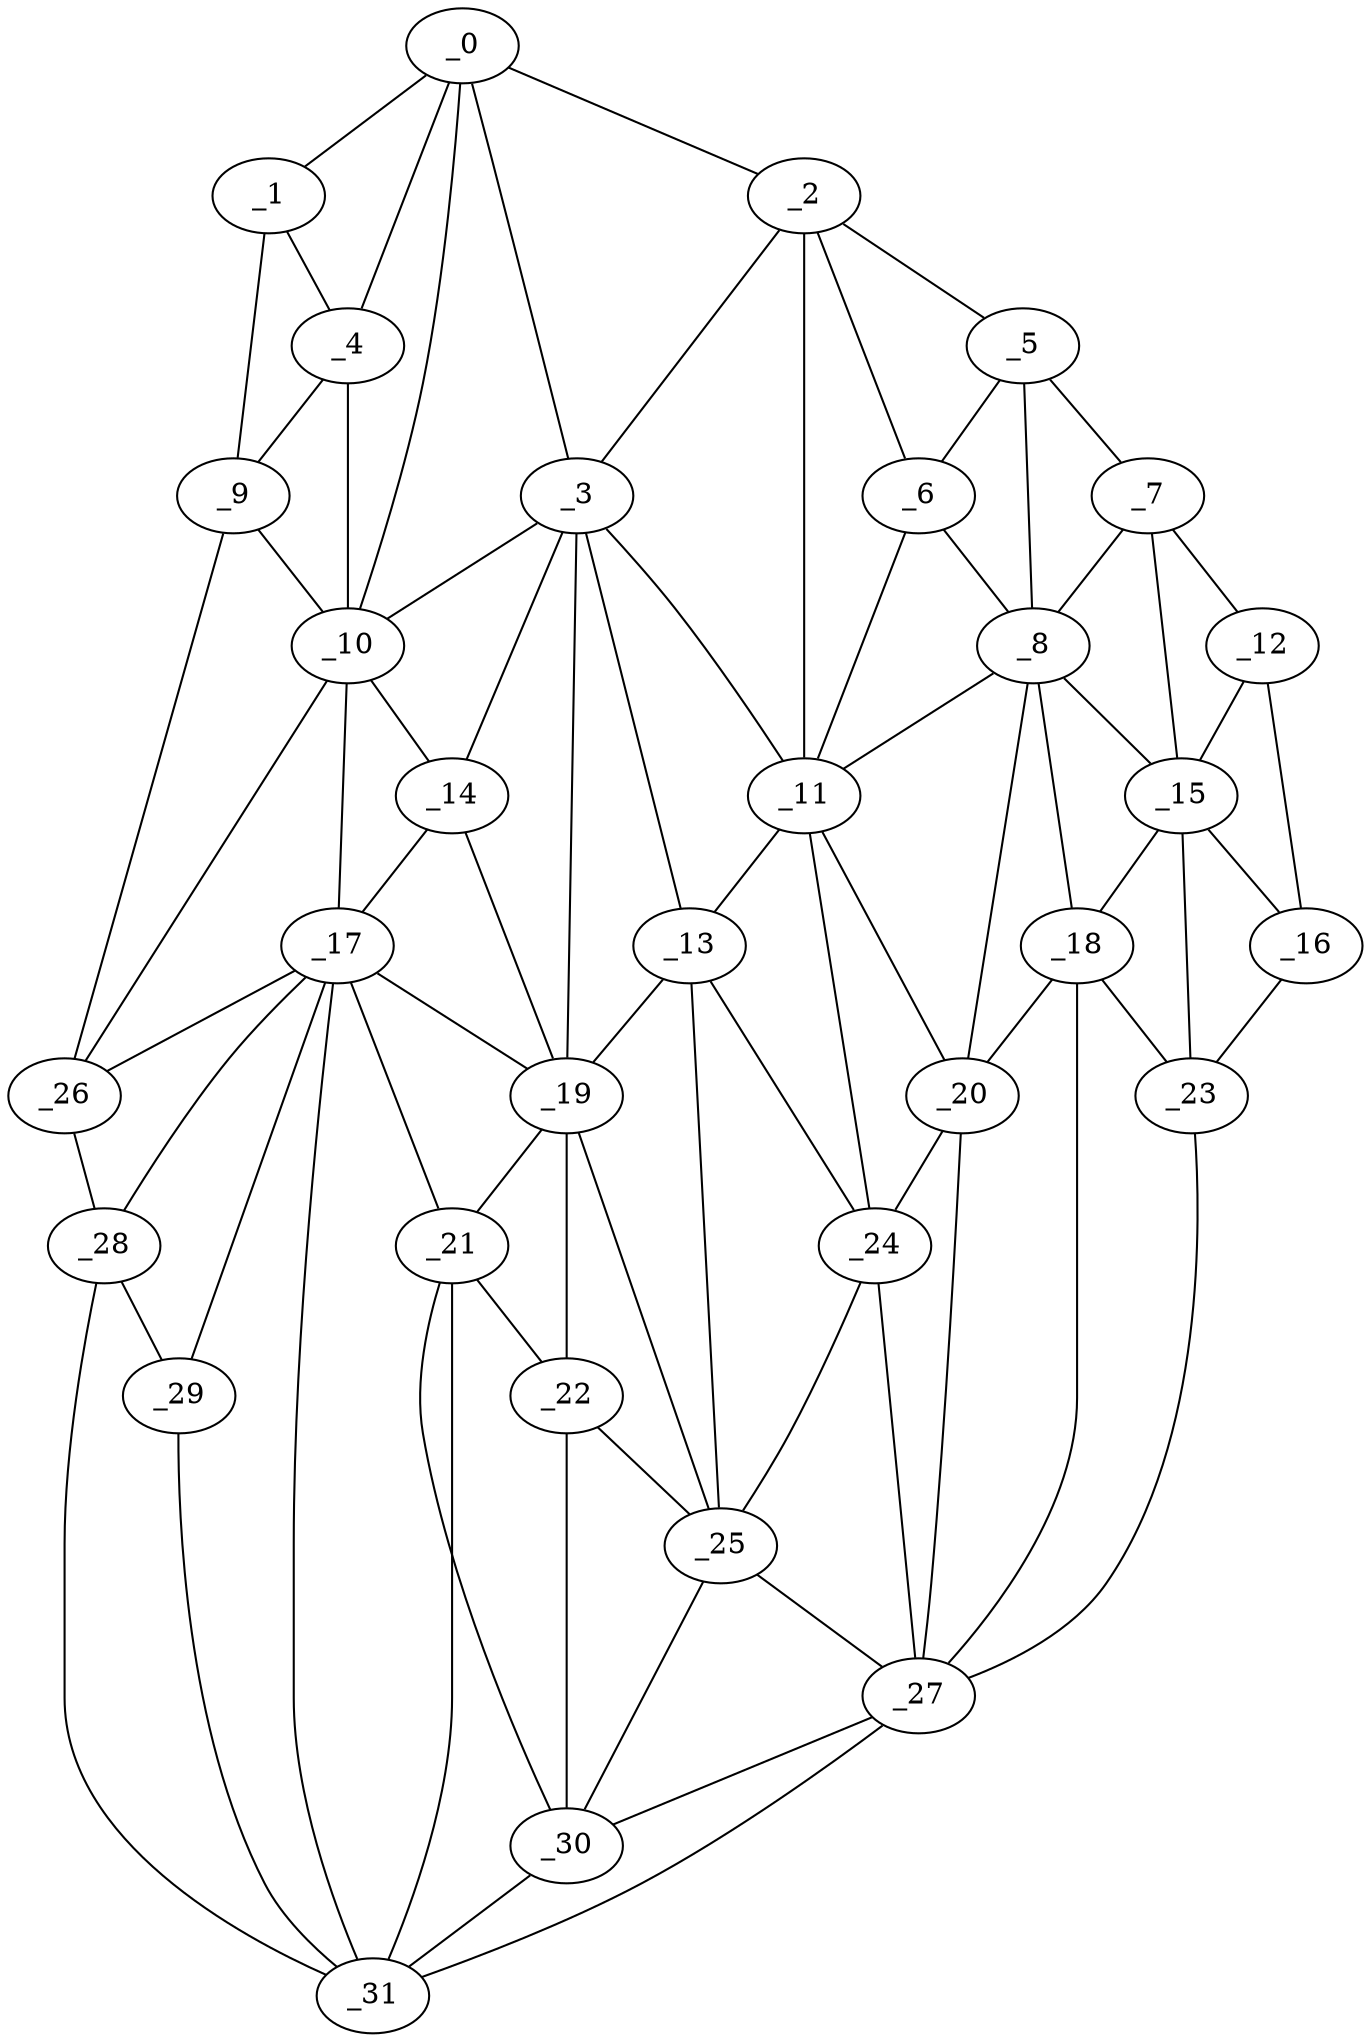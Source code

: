 graph "obj93__120.gxl" {
	_0	 [x=38,
		y=7];
	_1	 [x=49,
		y=3];
	_0 -- _1	 [valence=1];
	_2	 [x=50,
		y=83];
	_0 -- _2	 [valence=1];
	_3	 [x=52,
		y=73];
	_0 -- _3	 [valence=2];
	_4	 [x=54,
		y=9];
	_0 -- _4	 [valence=2];
	_10	 [x=67,
		y=21];
	_0 -- _10	 [valence=1];
	_1 -- _4	 [valence=2];
	_9	 [x=66,
		y=5];
	_1 -- _9	 [valence=1];
	_2 -- _3	 [valence=2];
	_5	 [x=54,
		y=105];
	_2 -- _5	 [valence=1];
	_6	 [x=58,
		y=94];
	_2 -- _6	 [valence=2];
	_11	 [x=68,
		y=80];
	_2 -- _11	 [valence=1];
	_3 -- _10	 [valence=1];
	_3 -- _11	 [valence=2];
	_13	 [x=72,
		y=69];
	_3 -- _13	 [valence=2];
	_14	 [x=73,
		y=27];
	_3 -- _14	 [valence=2];
	_19	 [x=81,
		y=53];
	_3 -- _19	 [valence=2];
	_4 -- _9	 [valence=2];
	_4 -- _10	 [valence=2];
	_5 -- _6	 [valence=1];
	_7	 [x=61,
		y=117];
	_5 -- _7	 [valence=1];
	_8	 [x=63,
		y=99];
	_5 -- _8	 [valence=2];
	_6 -- _8	 [valence=1];
	_6 -- _11	 [valence=2];
	_7 -- _8	 [valence=1];
	_12	 [x=68,
		y=122];
	_7 -- _12	 [valence=1];
	_15	 [x=73,
		y=109];
	_7 -- _15	 [valence=2];
	_8 -- _11	 [valence=2];
	_8 -- _15	 [valence=2];
	_18	 [x=78,
		y=102];
	_8 -- _18	 [valence=2];
	_20	 [x=83,
		y=91];
	_8 -- _20	 [valence=1];
	_9 -- _10	 [valence=2];
	_26	 [x=94,
		y=12];
	_9 -- _26	 [valence=1];
	_10 -- _14	 [valence=2];
	_17	 [x=78,
		y=28];
	_10 -- _17	 [valence=2];
	_10 -- _26	 [valence=1];
	_11 -- _13	 [valence=2];
	_11 -- _20	 [valence=2];
	_24	 [x=89,
		y=75];
	_11 -- _24	 [valence=2];
	_12 -- _15	 [valence=1];
	_16	 [x=73,
		y=121];
	_12 -- _16	 [valence=1];
	_13 -- _19	 [valence=2];
	_13 -- _24	 [valence=1];
	_25	 [x=92,
		y=62];
	_13 -- _25	 [valence=2];
	_14 -- _17	 [valence=1];
	_14 -- _19	 [valence=1];
	_15 -- _16	 [valence=2];
	_15 -- _18	 [valence=2];
	_23	 [x=88,
		y=117];
	_15 -- _23	 [valence=1];
	_16 -- _23	 [valence=1];
	_17 -- _19	 [valence=1];
	_21	 [x=88,
		y=44];
	_17 -- _21	 [valence=2];
	_17 -- _26	 [valence=2];
	_28	 [x=95,
		y=23];
	_17 -- _28	 [valence=2];
	_29	 [x=95,
		y=27];
	_17 -- _29	 [valence=1];
	_31	 [x=96,
		y=37];
	_17 -- _31	 [valence=1];
	_18 -- _20	 [valence=1];
	_18 -- _23	 [valence=2];
	_27	 [x=94,
		y=108];
	_18 -- _27	 [valence=2];
	_19 -- _21	 [valence=2];
	_22	 [x=88,
		y=54];
	_19 -- _22	 [valence=2];
	_19 -- _25	 [valence=1];
	_20 -- _24	 [valence=1];
	_20 -- _27	 [valence=2];
	_21 -- _22	 [valence=1];
	_30	 [x=95,
		y=48];
	_21 -- _30	 [valence=2];
	_21 -- _31	 [valence=2];
	_22 -- _25	 [valence=1];
	_22 -- _30	 [valence=2];
	_23 -- _27	 [valence=1];
	_24 -- _25	 [valence=2];
	_24 -- _27	 [valence=1];
	_25 -- _27	 [valence=2];
	_25 -- _30	 [valence=2];
	_26 -- _28	 [valence=1];
	_27 -- _30	 [valence=1];
	_27 -- _31	 [valence=1];
	_28 -- _29	 [valence=2];
	_28 -- _31	 [valence=1];
	_29 -- _31	 [valence=2];
	_30 -- _31	 [valence=2];
}
